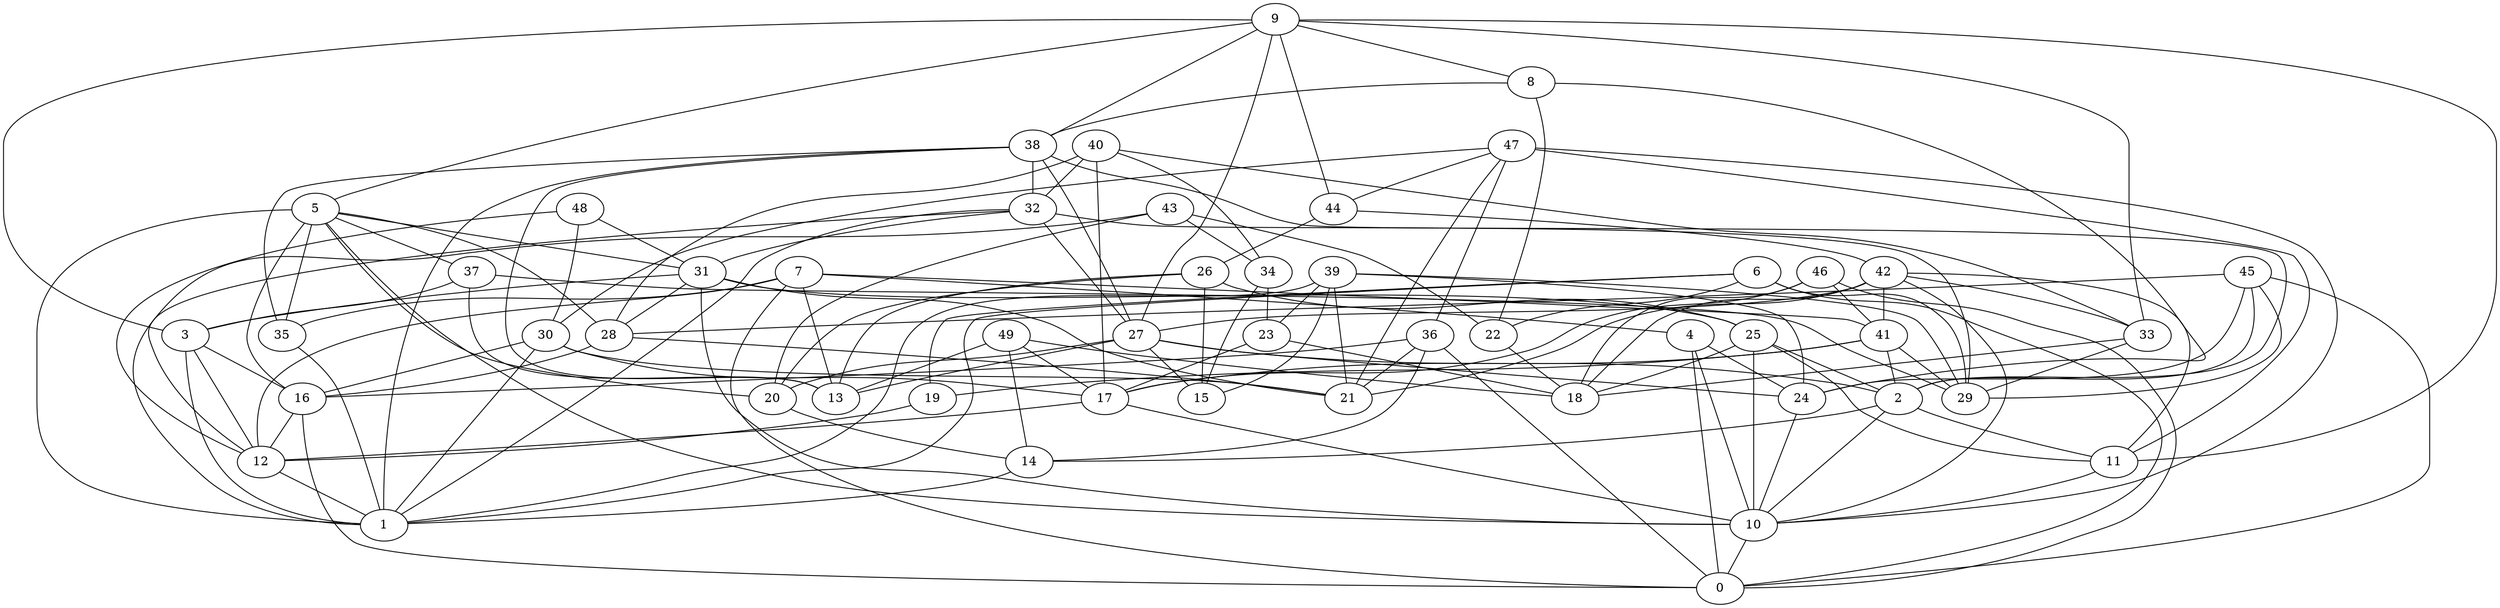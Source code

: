 digraph GG_graph {

subgraph G_graph {
edge [color = black]
"43" -> "22" [dir = none]
"43" -> "1" [dir = none]
"43" -> "34" [dir = none]
"31" -> "21" [dir = none]
"31" -> "28" [dir = none]
"31" -> "10" [dir = none]
"31" -> "3" [dir = none]
"25" -> "18" [dir = none]
"25" -> "11" [dir = none]
"25" -> "10" [dir = none]
"25" -> "2" [dir = none]
"2" -> "14" [dir = none]
"2" -> "11" [dir = none]
"34" -> "23" [dir = none]
"14" -> "1" [dir = none]
"20" -> "14" [dir = none]
"30" -> "1" [dir = none]
"30" -> "21" [dir = none]
"30" -> "17" [dir = none]
"3" -> "1" [dir = none]
"45" -> "29" [dir = none]
"45" -> "0" [dir = none]
"45" -> "28" [dir = none]
"6" -> "19" [dir = none]
"6" -> "22" [dir = none]
"6" -> "0" [dir = none]
"6" -> "1" [dir = none]
"9" -> "38" [dir = none]
"9" -> "8" [dir = none]
"9" -> "33" [dir = none]
"9" -> "11" [dir = none]
"33" -> "29" [dir = none]
"33" -> "18" [dir = none]
"46" -> "17" [dir = none]
"46" -> "41" [dir = none]
"46" -> "0" [dir = none]
"49" -> "18" [dir = none]
"49" -> "13" [dir = none]
"42" -> "41" [dir = none]
"42" -> "11" [dir = none]
"42" -> "21" [dir = none]
"28" -> "16" [dir = none]
"28" -> "21" [dir = none]
"41" -> "19" [dir = none]
"7" -> "4" [dir = none]
"7" -> "35" [dir = none]
"7" -> "0" [dir = none]
"7" -> "12" [dir = none]
"10" -> "0" [dir = none]
"27" -> "15" [dir = none]
"27" -> "24" [dir = none]
"47" -> "10" [dir = none]
"47" -> "11" [dir = none]
"47" -> "36" [dir = none]
"47" -> "44" [dir = none]
"26" -> "13" [dir = none]
"26" -> "25" [dir = none]
"26" -> "20" [dir = none]
"32" -> "12" [dir = none]
"32" -> "1" [dir = none]
"32" -> "27" [dir = none]
"32" -> "31" [dir = none]
"32" -> "29" [dir = none]
"40" -> "17" [dir = none]
"40" -> "28" [dir = none]
"17" -> "10" [dir = none]
"22" -> "18" [dir = none]
"36" -> "0" [dir = none]
"36" -> "16" [dir = none]
"5" -> "20" [dir = none]
"5" -> "10" [dir = none]
"5" -> "1" [dir = none]
"5" -> "31" [dir = none]
"5" -> "35" [dir = none]
"5" -> "37" [dir = none]
"23" -> "18" [dir = none]
"24" -> "10" [dir = none]
"37" -> "29" [dir = none]
"4" -> "10" [dir = none]
"8" -> "22" [dir = none]
"8" -> "38" [dir = none]
"38" -> "2" [dir = none]
"38" -> "35" [dir = none]
"38" -> "1" [dir = none]
"38" -> "32" [dir = none]
"38" -> "13" [dir = none]
"48" -> "30" [dir = none]
"48" -> "31" [dir = none]
"48" -> "12" [dir = none]
"11" -> "10" [dir = none]
"39" -> "23" [dir = none]
"39" -> "1" [dir = none]
"39" -> "29" [dir = none]
"39" -> "15" [dir = none]
"39" -> "24" [dir = none]
"44" -> "42" [dir = none]
"12" -> "1" [dir = none]
"19" -> "12" [dir = none]
"16" -> "0" [dir = none]
"5" -> "16" [dir = none]
"34" -> "15" [dir = none]
"42" -> "27" [dir = none]
"9" -> "3" [dir = none]
"39" -> "21" [dir = none]
"49" -> "17" [dir = none]
"41" -> "17" [dir = none]
"37" -> "13" [dir = none]
"40" -> "33" [dir = none]
"9" -> "44" [dir = none]
"37" -> "3" [dir = none]
"44" -> "26" [dir = none]
"43" -> "20" [dir = none]
"16" -> "12" [dir = none]
"40" -> "32" [dir = none]
"47" -> "21" [dir = none]
"30" -> "16" [dir = none]
"35" -> "1" [dir = none]
"27" -> "2" [dir = none]
"23" -> "17" [dir = none]
"47" -> "30" [dir = none]
"26" -> "15" [dir = none]
"4" -> "0" [dir = none]
"3" -> "12" [dir = none]
"45" -> "2" [dir = none]
"8" -> "24" [dir = none]
"9" -> "27" [dir = none]
"41" -> "29" [dir = none]
"27" -> "13" [dir = none]
"27" -> "20" [dir = none]
"41" -> "2" [dir = none]
"42" -> "18" [dir = none]
"9" -> "5" [dir = none]
"36" -> "14" [dir = none]
"5" -> "28" [dir = none]
"42" -> "10" [dir = none]
"3" -> "16" [dir = none]
"17" -> "12" [dir = none]
"49" -> "14" [dir = none]
"7" -> "13" [dir = none]
"2" -> "10" [dir = none]
"36" -> "21" [dir = none]
"42" -> "33" [dir = none]
"7" -> "41" [dir = none]
"45" -> "24" [dir = none]
"6" -> "29" [dir = none]
"31" -> "25" [dir = none]
"4" -> "24" [dir = none]
"38" -> "27" [dir = none]
"40" -> "34" [dir = none]
"46" -> "18" [dir = none]
}

}
